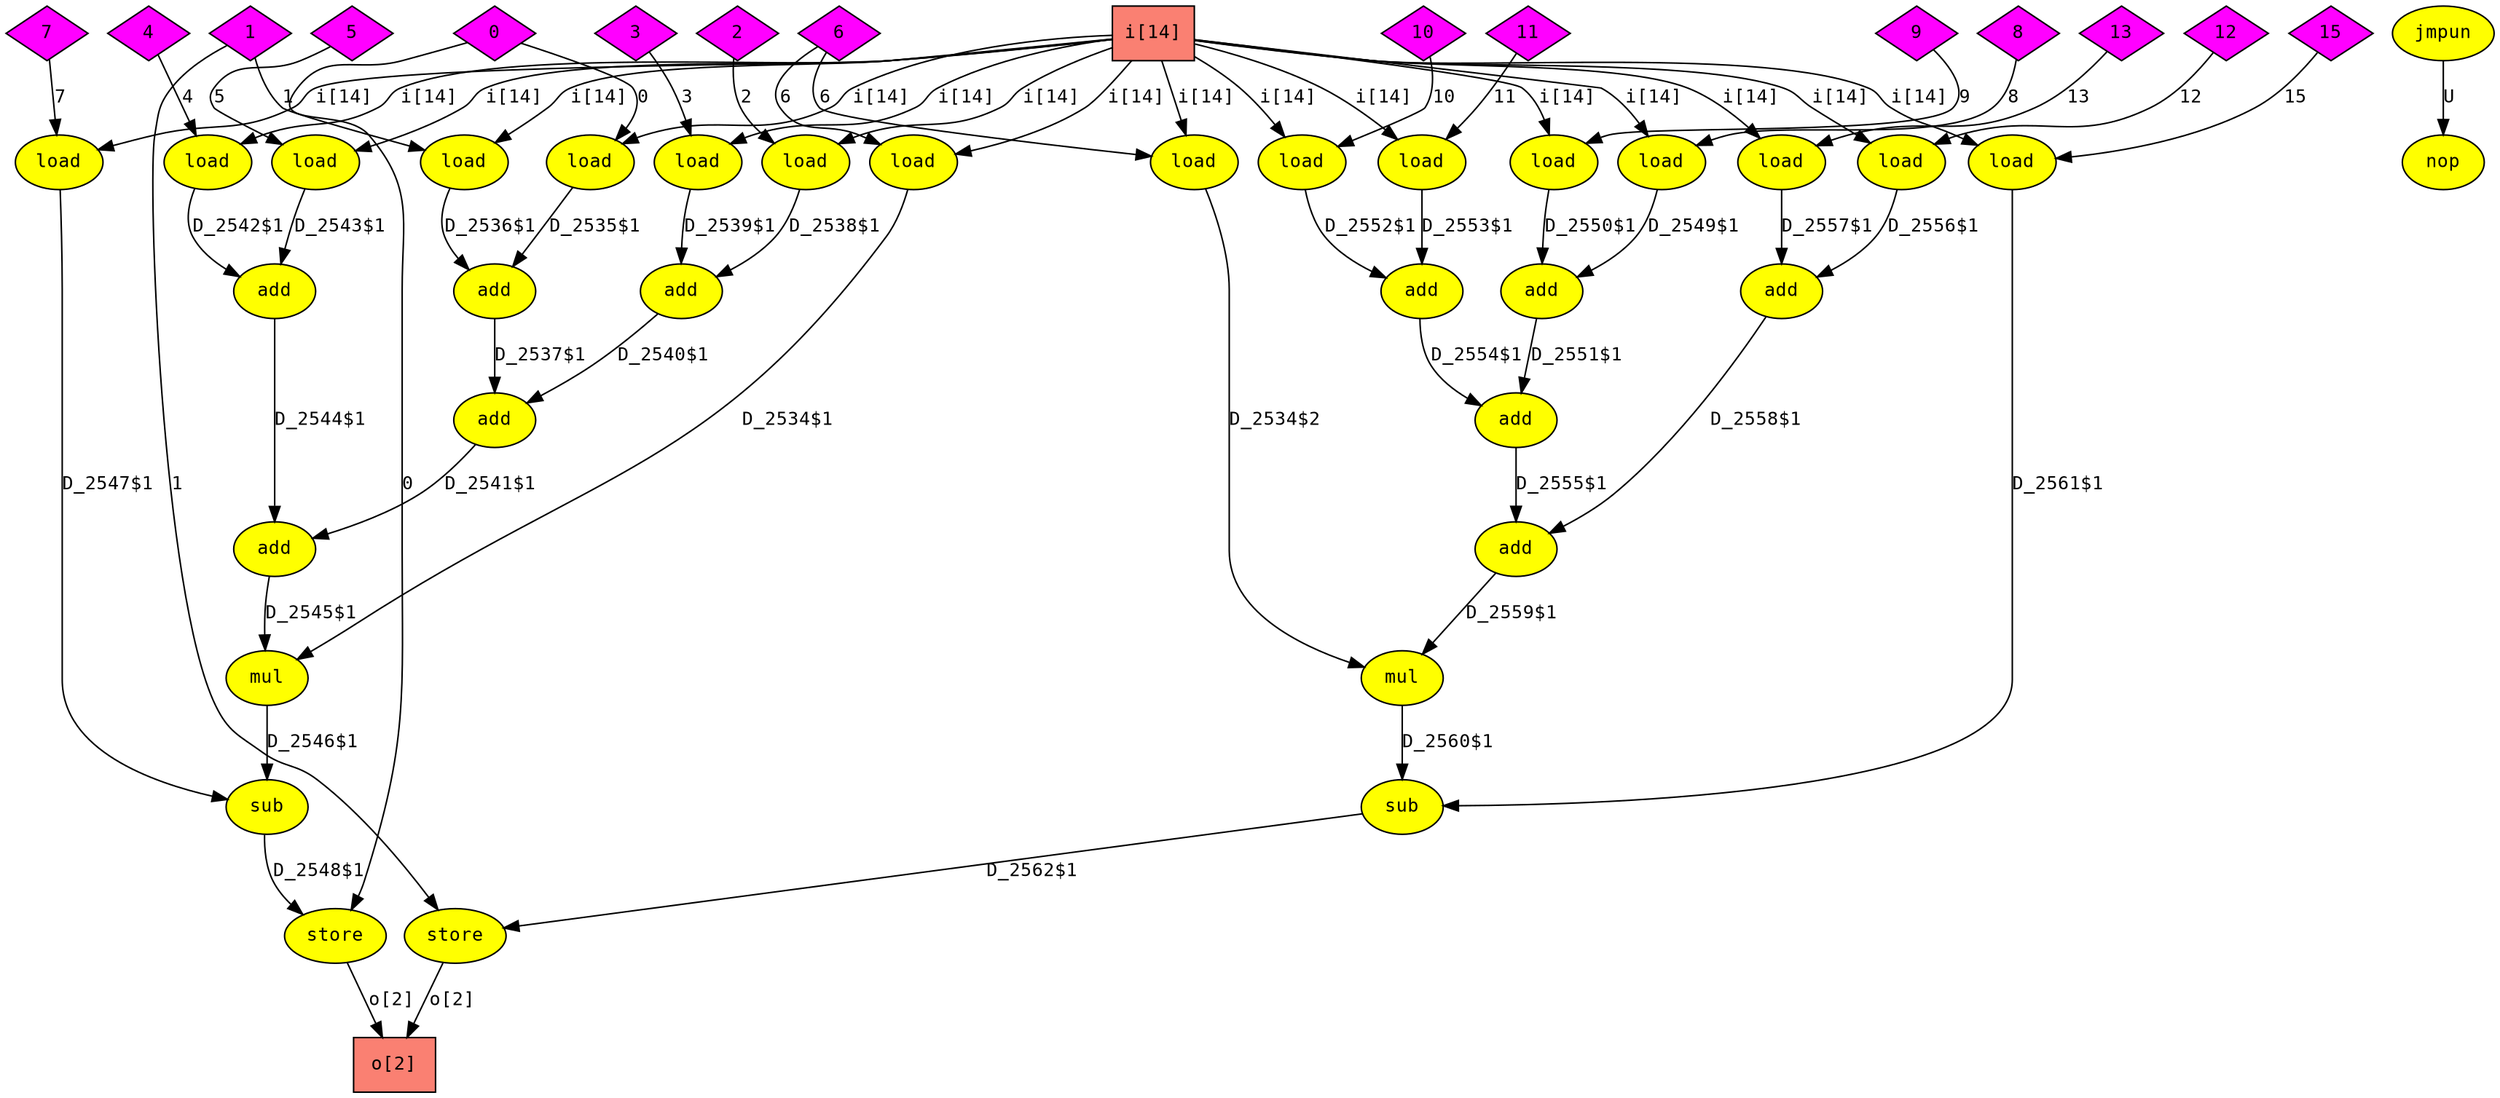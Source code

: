digraph foo
{
  graph [rankdir="TB", nodesep = "0.175"];
  node [fontname="Courier", fontsize="12", style="filled"];
  edge [fontname="Courier", fontsize="12"];

  add_10  [label="add", ntype="operation", argix="-1", dataspec="na", bb="1", shape="ellipse", fillcolor="yellow"];
  add_11  [label="add", ntype="operation", argix="-1", dataspec="na", bb="1", shape="ellipse", fillcolor="yellow"];
  add_19  [label="add", ntype="operation", argix="-1", dataspec="na", bb="1", shape="ellipse", fillcolor="yellow"];
  add_22  [label="add", ntype="operation", argix="-1", dataspec="na", bb="1", shape="ellipse", fillcolor="yellow"];
  add_23  [label="add", ntype="operation", argix="-1", dataspec="na", bb="1", shape="ellipse", fillcolor="yellow"];
  add_26  [label="add", ntype="operation", argix="-1", dataspec="na", bb="1", shape="ellipse", fillcolor="yellow"];
  add_27  [label="add", ntype="operation", argix="-1", dataspec="na", bb="1", shape="ellipse", fillcolor="yellow"];
  add_3  [label="add", ntype="operation", argix="-1", dataspec="na", bb="1", shape="ellipse", fillcolor="yellow"];
  add_6  [label="add", ntype="operation", argix="-1", dataspec="na", bb="1", shape="ellipse", fillcolor="yellow"];
  add_7  [label="add", ntype="operation", argix="-1", dataspec="na", bb="1", shape="ellipse", fillcolor="yellow"];
  cnst0  [label="0", ntype="constant", argix="-1", dataspec="s32", bb="-1", shape="diamond", fillcolor="magenta"];
  cnst1  [label="1", ntype="constant", argix="-1", dataspec="s32", bb="-1", shape="diamond", fillcolor="magenta"];
  cnst10  [label="10", ntype="constant", argix="-1", dataspec="s32", bb="-1", shape="diamond", fillcolor="magenta"];
  cnst11  [label="11", ntype="constant", argix="-1", dataspec="s32", bb="-1", shape="diamond", fillcolor="magenta"];
  cnst12  [label="12", ntype="constant", argix="-1", dataspec="s32", bb="-1", shape="diamond", fillcolor="magenta"];
  cnst13  [label="13", ntype="constant", argix="-1", dataspec="s32", bb="-1", shape="diamond", fillcolor="magenta"];
  cnst15  [label="15", ntype="constant", argix="-1", dataspec="s32", bb="-1", shape="diamond", fillcolor="magenta"];
  cnst2  [label="2", ntype="constant", argix="-1", dataspec="s32", bb="-1", shape="diamond", fillcolor="magenta"];
  cnst3  [label="3", ntype="constant", argix="-1", dataspec="s32", bb="-1", shape="diamond", fillcolor="magenta"];
  cnst4  [label="4", ntype="constant", argix="-1", dataspec="s32", bb="-1", shape="diamond", fillcolor="magenta"];
  cnst5  [label="5", ntype="constant", argix="-1", dataspec="s32", bb="-1", shape="diamond", fillcolor="magenta"];
  cnst6  [label="6", ntype="constant", argix="-1", dataspec="s32", bb="-1", shape="diamond", fillcolor="magenta"];
  cnst7  [label="7", ntype="constant", argix="-1", dataspec="s32", bb="-1", shape="diamond", fillcolor="magenta"];
  cnst8  [label="8", ntype="constant", argix="-1", dataspec="s32", bb="-1", shape="diamond", fillcolor="magenta"];
  cnst9  [label="9", ntype="constant", argix="-1", dataspec="s32", bb="-1", shape="diamond", fillcolor="magenta"];
  i  [label="i[14]", ntype="hwelem", argix="-1", dataspec="s32", bb="-1", shape="box", fillcolor="salmon"];
  jmpun_32  [label="jmpun", ntype="operation", argix="-1", dataspec="na", bb="1", shape="ellipse", fillcolor="yellow"];
  load_0  [label="load", ntype="operation", argix="-1", dataspec="na", bb="1", shape="ellipse", fillcolor="yellow"];
  load_1  [label="load", ntype="operation", argix="-1", dataspec="na", bb="1", shape="ellipse", fillcolor="yellow"];
  load_13  [label="load", ntype="operation", argix="-1", dataspec="na", bb="1", shape="ellipse", fillcolor="yellow"];
  load_16  [label="load", ntype="operation", argix="-1", dataspec="na", bb="1", shape="ellipse", fillcolor="yellow"];
  load_17  [label="load", ntype="operation", argix="-1", dataspec="na", bb="1", shape="ellipse", fillcolor="yellow"];
  load_18  [label="load", ntype="operation", argix="-1", dataspec="na", bb="1", shape="ellipse", fillcolor="yellow"];
  load_2  [label="load", ntype="operation", argix="-1", dataspec="na", bb="1", shape="ellipse", fillcolor="yellow"];
  load_20  [label="load", ntype="operation", argix="-1", dataspec="na", bb="1", shape="ellipse", fillcolor="yellow"];
  load_21  [label="load", ntype="operation", argix="-1", dataspec="na", bb="1", shape="ellipse", fillcolor="yellow"];
  load_24  [label="load", ntype="operation", argix="-1", dataspec="na", bb="1", shape="ellipse", fillcolor="yellow"];
  load_25  [label="load", ntype="operation", argix="-1", dataspec="na", bb="1", shape="ellipse", fillcolor="yellow"];
  load_29  [label="load", ntype="operation", argix="-1", dataspec="na", bb="1", shape="ellipse", fillcolor="yellow"];
  load_4  [label="load", ntype="operation", argix="-1", dataspec="na", bb="1", shape="ellipse", fillcolor="yellow"];
  load_5  [label="load", ntype="operation", argix="-1", dataspec="na", bb="1", shape="ellipse", fillcolor="yellow"];
  load_8  [label="load", ntype="operation", argix="-1", dataspec="na", bb="1", shape="ellipse", fillcolor="yellow"];
  load_9  [label="load", ntype="operation", argix="-1", dataspec="na", bb="1", shape="ellipse", fillcolor="yellow"];
  mul_12  [label="mul", ntype="operation", argix="-1", dataspec="na", bb="1", shape="ellipse", fillcolor="yellow"];
  mul_28  [label="mul", ntype="operation", argix="-1", dataspec="na", bb="1", shape="ellipse", fillcolor="yellow"];
  nop_33  [label="nop", ntype="operation", argix="-1", dataspec="na", bb="2", shape="ellipse", fillcolor="yellow"];
  o  [label="o[2]", ntype="hwelem", argix="-1", dataspec="s32", bb="-1", shape="box", fillcolor="salmon"];
  store_15  [label="store", ntype="operation", argix="-1", dataspec="na", bb="1", shape="ellipse", fillcolor="yellow"];
  store_31  [label="store", ntype="operation", argix="-1", dataspec="na", bb="1", shape="ellipse", fillcolor="yellow"];
  sub_14  [label="sub", ntype="operation", argix="-1", dataspec="na", bb="1", shape="ellipse", fillcolor="yellow"];
  sub_30  [label="sub", ntype="operation", argix="-1", dataspec="na", bb="1", shape="ellipse", fillcolor="yellow"];

  add_10 -> add_11  [label="D_2544$1", etype="D", vtype="localvar", order="2", argix="-1", dataspec="s32"];
  add_11 -> mul_12  [label="D_2545$1", etype="D", vtype="localvar", order="2", argix="-1", dataspec="s32"];
  add_19 -> add_23  [label="D_2551$1", etype="D", vtype="localvar", order="1", argix="-1", dataspec="s32"];
  add_22 -> add_23  [label="D_2554$1", etype="D", vtype="localvar", order="2", argix="-1", dataspec="s32"];
  add_23 -> add_27  [label="D_2555$1", etype="D", vtype="localvar", order="1", argix="-1", dataspec="s32"];
  add_26 -> add_27  [label="D_2558$1", etype="D", vtype="localvar", order="2", argix="-1", dataspec="s32"];
  add_27 -> mul_28  [label="D_2559$1", etype="D", vtype="localvar", order="2", argix="-1", dataspec="s32"];
  add_3 -> add_7  [label="D_2537$1", etype="D", vtype="localvar", order="1", argix="-1", dataspec="s32"];
  add_6 -> add_7  [label="D_2540$1", etype="D", vtype="localvar", order="2", argix="-1", dataspec="s32"];
  add_7 -> add_11  [label="D_2541$1", etype="D", vtype="localvar", order="1", argix="-1", dataspec="s32"];
  cnst0 -> load_1  [label="0", etype="D", vtype="globalvar", order="2", argix="-1", dataspec="s32"];
  cnst0 -> store_15  [label="0", etype="D", vtype="globalvar", order="2", argix="-1", dataspec="s32"];
  cnst10 -> load_20  [label="10", etype="D", vtype="globalvar", order="2", argix="-1", dataspec="s32"];
  cnst11 -> load_21  [label="11", etype="D", vtype="globalvar", order="2", argix="-1", dataspec="s32"];
  cnst12 -> load_24  [label="12", etype="D", vtype="globalvar", order="2", argix="-1", dataspec="s32"];
  cnst13 -> load_25  [label="13", etype="D", vtype="globalvar", order="2", argix="-1", dataspec="s32"];
  cnst15 -> load_29  [label="15", etype="D", vtype="globalvar", order="2", argix="-1", dataspec="s32"];
  cnst1 -> load_2  [label="1", etype="D", vtype="globalvar", order="2", argix="-1", dataspec="s32"];
  cnst1 -> store_31  [label="1", etype="D", vtype="globalvar", order="2", argix="-1", dataspec="s32"];
  cnst2 -> load_4  [label="2", etype="D", vtype="globalvar", order="2", argix="-1", dataspec="s32"];
  cnst3 -> load_5  [label="3", etype="D", vtype="globalvar", order="2", argix="-1", dataspec="s32"];
  cnst4 -> load_8  [label="4", etype="D", vtype="globalvar", order="2", argix="-1", dataspec="s32"];
  cnst5 -> load_9  [label="5", etype="D", vtype="globalvar", order="2", argix="-1", dataspec="s32"];
  cnst6 -> load_0  [label="6", etype="D", vtype="globalvar", order="2", argix="-1", dataspec="s32"];
  cnst6 -> load_16  [label="6", etype="D", vtype="globalvar", order="2", argix="-1", dataspec="s32"];
  cnst7 -> load_13  [label="7", etype="D", vtype="globalvar", order="2", argix="-1", dataspec="s32"];
  cnst8 -> load_17  [label="8", etype="D", vtype="globalvar", order="2", argix="-1", dataspec="s32"];
  cnst9 -> load_18  [label="9", etype="D", vtype="globalvar", order="2", argix="-1", dataspec="s32"];
  i -> load_0  [label="i[14]", etype="D", vtype="localvar", order="1", argix="-1", dataspec="s32"];
  i -> load_1  [label="i[14]", etype="D", vtype="localvar", order="1", argix="-1", dataspec="s32"];
  i -> load_13  [label="i[14]", etype="D", vtype="localvar", order="1", argix="-1", dataspec="s32"];
  i -> load_16  [label="i[14]", etype="D", vtype="localvar", order="1", argix="-1", dataspec="s32"];
  i -> load_17  [label="i[14]", etype="D", vtype="localvar", order="1", argix="-1", dataspec="s32"];
  i -> load_18  [label="i[14]", etype="D", vtype="localvar", order="1", argix="-1", dataspec="s32"];
  i -> load_2  [label="i[14]", etype="D", vtype="localvar", order="1", argix="-1", dataspec="s32"];
  i -> load_20  [label="i[14]", etype="D", vtype="localvar", order="1", argix="-1", dataspec="s32"];
  i -> load_21  [label="i[14]", etype="D", vtype="localvar", order="1", argix="-1", dataspec="s32"];
  i -> load_24  [label="i[14]", etype="D", vtype="localvar", order="1", argix="-1", dataspec="s32"];
  i -> load_25  [label="i[14]", etype="D", vtype="localvar", order="1", argix="-1", dataspec="s32"];
  i -> load_29  [label="i[14]", etype="D", vtype="localvar", order="1", argix="-1", dataspec="s32"];
  i -> load_4  [label="i[14]", etype="D", vtype="localvar", order="1", argix="-1", dataspec="s32"];
  i -> load_5  [label="i[14]", etype="D", vtype="localvar", order="1", argix="-1", dataspec="s32"];
  i -> load_8  [label="i[14]", etype="D", vtype="localvar", order="1", argix="-1", dataspec="s32"];
  i -> load_9  [label="i[14]", etype="D", vtype="localvar", order="1", argix="-1", dataspec="s32"];
  jmpun_32 -> nop_33  [label="U", etype="U", order="1", argix="-1", dataspec="u1"];
  load_0 -> mul_12  [label="D_2534$1", etype="D", vtype="localvar", order="1", argix="-1", dataspec="s32"];
  load_13 -> sub_14  [label="D_2547$1", etype="D", vtype="localvar", order="2", argix="-1", dataspec="s32"];
  load_16 -> mul_28  [label="D_2534$2", etype="D", vtype="localvar", order="1", argix="-1", dataspec="s32"];
  load_17 -> add_19  [label="D_2549$1", etype="D", vtype="localvar", order="1", argix="-1", dataspec="s32"];
  load_18 -> add_19  [label="D_2550$1", etype="D", vtype="localvar", order="2", argix="-1", dataspec="s32"];
  load_1 -> add_3  [label="D_2535$1", etype="D", vtype="localvar", order="1", argix="-1", dataspec="s32"];
  load_20 -> add_22  [label="D_2552$1", etype="D", vtype="localvar", order="1", argix="-1", dataspec="s32"];
  load_21 -> add_22  [label="D_2553$1", etype="D", vtype="localvar", order="2", argix="-1", dataspec="s32"];
  load_24 -> add_26  [label="D_2556$1", etype="D", vtype="localvar", order="1", argix="-1", dataspec="s32"];
  load_25 -> add_26  [label="D_2557$1", etype="D", vtype="localvar", order="2", argix="-1", dataspec="s32"];
  load_29 -> sub_30  [label="D_2561$1", etype="D", vtype="localvar", order="2", argix="-1", dataspec="s32"];
  load_2 -> add_3  [label="D_2536$1", etype="D", vtype="localvar", order="2", argix="-1", dataspec="s32"];
  load_4 -> add_6  [label="D_2538$1", etype="D", vtype="localvar", order="1", argix="-1", dataspec="s32"];
  load_5 -> add_6  [label="D_2539$1", etype="D", vtype="localvar", order="2", argix="-1", dataspec="s32"];
  load_8 -> add_10  [label="D_2542$1", etype="D", vtype="localvar", order="1", argix="-1", dataspec="s32"];
  load_9 -> add_10  [label="D_2543$1", etype="D", vtype="localvar", order="2", argix="-1", dataspec="s32"];
  mul_12 -> sub_14  [label="D_2546$1", etype="D", vtype="localvar", order="1", argix="-1", dataspec="s32"];
  mul_28 -> sub_30  [label="D_2560$1", etype="D", vtype="localvar", order="1", argix="-1", dataspec="s32"];
  store_15 -> o  [label="o[2]", etype="D", vtype="localvar", order="1", argix="-1", dataspec="s32"];
  store_31 -> o  [label="o[2]", etype="D", vtype="localvar", order="1", argix="-1", dataspec="s32"];
  sub_14 -> store_15  [label="D_2548$1", etype="D", vtype="localvar", order="1", argix="-1", dataspec="s32"];
  sub_30 -> store_31  [label="D_2562$1", etype="D", vtype="localvar", order="1", argix="-1", dataspec="s32"];

}
